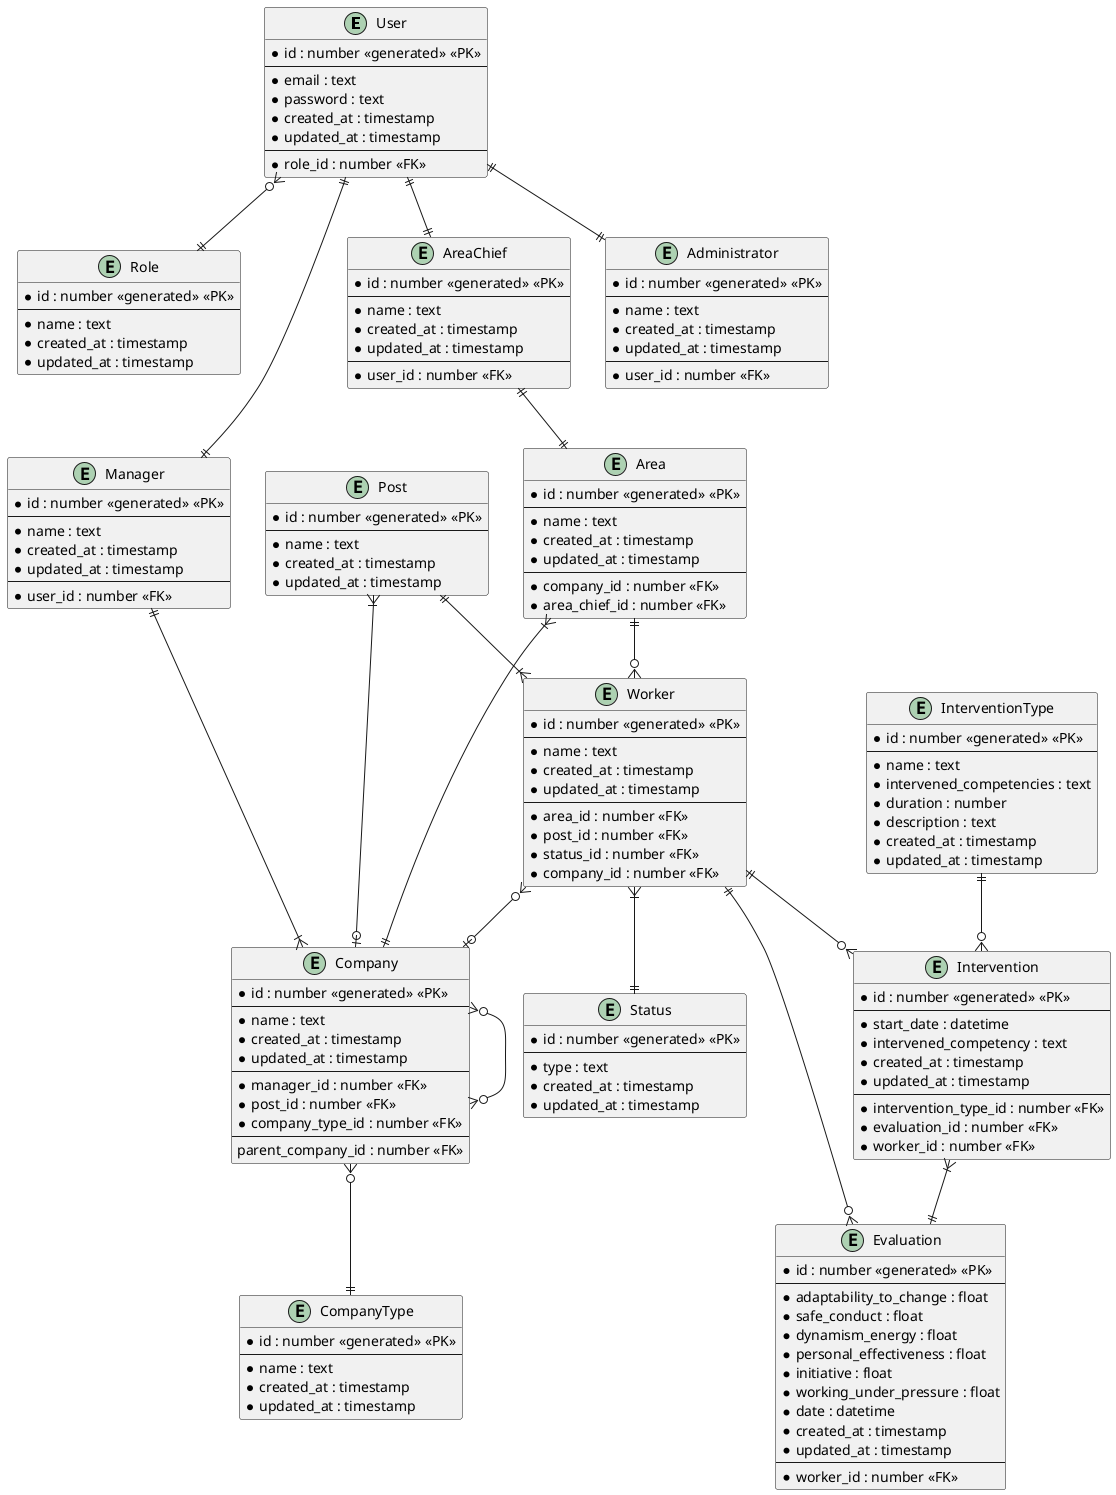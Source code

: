 @startuml ER-Diagram
hide empty methods

entity User {
    * id : number <<generated>> <<PK>>
    --
    * email : text
    * password : text
    * created_at : timestamp
    * updated_at : timestamp
    --
    *role_id : number <<FK>>
}

entity Role {
    * id : number <<generated>> <<PK>>
    --
    * name : text
    * created_at : timestamp
    * updated_at : timestamp
}

entity Manager {
    * id : number <<generated>> <<PK>>
    --
    * name : text
    * created_at : timestamp
    * updated_at : timestamp
    --
    * user_id : number <<FK>>
}

entity AreaChief {
    * id : number <<generated>> <<PK>>
    --
    * name : text
    * created_at : timestamp
    * updated_at : timestamp
    --
    * user_id : number <<FK>>
}

entity Administrator {
    * id : number <<generated>> <<PK>>
    --
    * name : text
    * created_at : timestamp
    * updated_at : timestamp
    --
    * user_id : number <<FK>>
}

entity Company {
    * id : number <<generated>> <<PK>>
    --
    * name : text
    * created_at : timestamp
    * updated_at : timestamp
    --
    * manager_id : number <<FK>>
    * post_id : number <<FK>>
    * company_type_id : number <<FK>>
    --
    parent_company_id : number <<FK>>
}

entity CompanyType {
    * id : number <<generated>> <<PK>>
    --
    * name : text
    * created_at : timestamp
    * updated_at : timestamp
}

entity Area {
    * id : number <<generated>> <<PK>>
    --
    * name : text
    * created_at : timestamp
    * updated_at : timestamp
    --
    * company_id : number <<FK>>
    * area_chief_id : number <<FK>>
}

entity Post {
    * id : number <<generated>> <<PK>>
    --
    * name : text
    * created_at : timestamp
    * updated_at : timestamp
}

entity Worker {
    * id : number <<generated>> <<PK>>
    --
    * name : text
    * created_at : timestamp
    * updated_at : timestamp
    --
    * area_id : number <<FK>>
    * post_id : number <<FK>>
    * status_id : number <<FK>>
    * company_id : number <<FK>>
}

entity Status {
    * id : number <<generated>> <<PK>>
    --
    * type : text
    * created_at : timestamp
    * updated_at : timestamp
}

entity Evaluation {
    * id : number <<generated>> <<PK>>
    --
    * adaptability_to_change : float
    * safe_conduct : float
    * dynamism_energy : float
    * personal_effectiveness : float
    * initiative : float
    * working_under_pressure : float
    * date : datetime
    * created_at : timestamp
    * updated_at : timestamp
    --
    * worker_id : number <<FK>>
}

entity Intervention {
    * id : number <<generated>> <<PK>>
    --
    * start_date : datetime
    * intervened_competency : text
    * created_at : timestamp
    * updated_at : timestamp
    --
    * intervention_type_id : number <<FK>>
    * evaluation_id : number <<FK>>
    * worker_id : number <<FK>>
}

entity InterventionType {
    * id : number <<generated>> <<PK>>
    --
    * name : text
    * intervened_competencies : text
    * duration : number
    * description : text
    * created_at : timestamp
    * updated_at : timestamp
}

Area }|--|| Company
Worker }o--o| Company
Manager ||--|{ Company
Company }o--|| CompanyType

Area ||--o{ Worker
Post ||--|{ Worker

Worker }|--|| Status

Worker ||--o{ Evaluation
Worker ||--o{ Intervention
Intervention }|--|| Evaluation
InterventionType ||--o{ Intervention

Post }|--o| Company

User }o--|| Role
User ||--|| Manager
User ||--|| AreaChief
User ||--|| Administrator

AreaChief ||--|| Area

Company }o--o{ Company

@enduml
